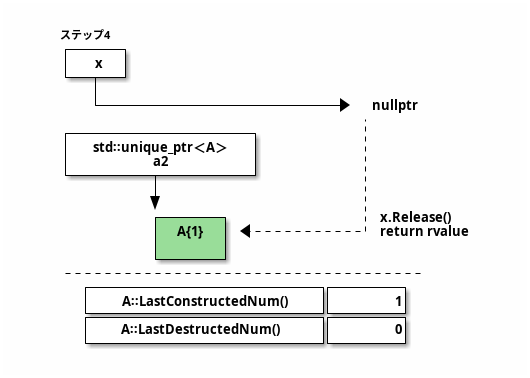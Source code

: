 @startditaa
    ステップ4
    +-----+
    |  x  |
    +--+--+
       |
       +------------------------> nullptr
                                  |
    +------------------+          :
    |std꞉꞉unique_ptr＜A＞|          |
    |        a2        |          |
    +--------+---------+          |
             |                    |
             V                    |
             +------+             | x.Release()
             | A{1} | <-----------+ return rvalue
             | cGRE |
             +------+

    -=-----------------------------------
      +-----------------------+-------+
      |A꞉꞉LastConstructedNum()|      1|
      +-----------------------+-------+
      |A꞉꞉LastDestructedNum() |      0|
      +-----------------------+-------+
@endditaa
